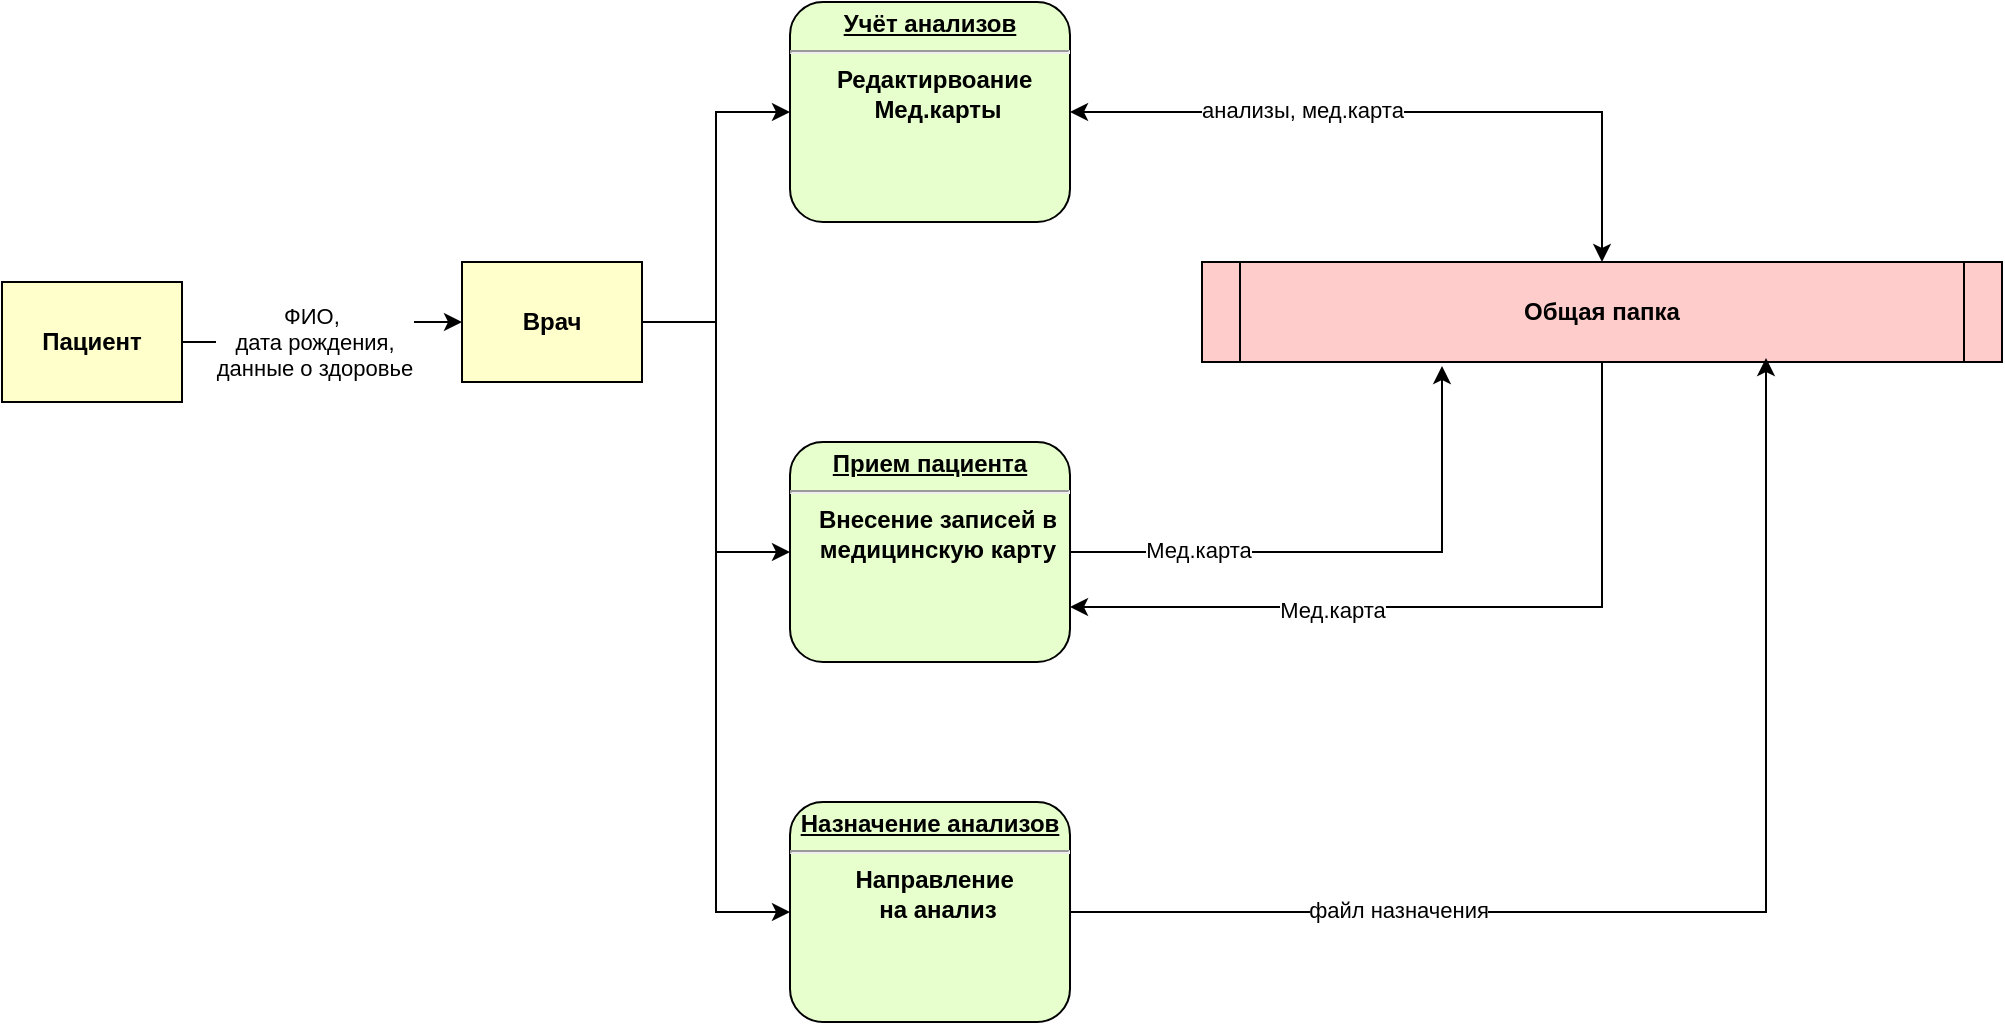 <mxfile version="27.0.9">
  <diagram name="Страница — 1" id="FcZwzyBQphnKyoTef9kh">
    <mxGraphModel dx="1426" dy="2018" grid="1" gridSize="10" guides="1" tooltips="1" connect="1" arrows="1" fold="1" page="1" pageScale="1" pageWidth="827" pageHeight="1169" math="0" shadow="0">
      <root>
        <mxCell id="0" />
        <mxCell id="1" parent="0" />
        <mxCell id="yvR5gRNz9bS0nGadonyT-6" style="edgeStyle=orthogonalEdgeStyle;rounded=0;orthogonalLoop=1;jettySize=auto;html=1;entryX=0;entryY=0.5;entryDx=0;entryDy=0;" edge="1" parent="1" source="yvR5gRNz9bS0nGadonyT-1" target="yvR5gRNz9bS0nGadonyT-3">
          <mxGeometry relative="1" as="geometry" />
        </mxCell>
        <mxCell id="yvR5gRNz9bS0nGadonyT-16" value="ФИО,&amp;nbsp;&lt;div&gt;дата рождения,&lt;/div&gt;&lt;div&gt;данные о здоровье&lt;/div&gt;" style="edgeLabel;html=1;align=center;verticalAlign=middle;resizable=0;points=[];" vertex="1" connectable="0" parent="yvR5gRNz9bS0nGadonyT-6">
          <mxGeometry x="-0.125" relative="1" as="geometry">
            <mxPoint as="offset" />
          </mxGeometry>
        </mxCell>
        <mxCell id="yvR5gRNz9bS0nGadonyT-1" value="Пациент" style="whiteSpace=wrap;align=center;verticalAlign=middle;fontStyle=1;strokeWidth=1;fillColor=#FFFFCC" vertex="1" parent="1">
          <mxGeometry x="20" y="90" width="90" height="60" as="geometry" />
        </mxCell>
        <mxCell id="yvR5gRNz9bS0nGadonyT-10" style="edgeStyle=orthogonalEdgeStyle;rounded=0;orthogonalLoop=1;jettySize=auto;html=1;exitX=0.5;exitY=1;exitDx=0;exitDy=0;entryX=1;entryY=0.75;entryDx=0;entryDy=0;" edge="1" parent="1" source="yvR5gRNz9bS0nGadonyT-2" target="yvR5gRNz9bS0nGadonyT-4">
          <mxGeometry relative="1" as="geometry" />
        </mxCell>
        <mxCell id="yvR5gRNz9bS0nGadonyT-11" value="Мед.карта" style="edgeLabel;html=1;align=center;verticalAlign=middle;resizable=0;points=[];" vertex="1" connectable="0" parent="yvR5gRNz9bS0nGadonyT-10">
          <mxGeometry x="0.326" y="1" relative="1" as="geometry">
            <mxPoint as="offset" />
          </mxGeometry>
        </mxCell>
        <mxCell id="yvR5gRNz9bS0nGadonyT-2" value="Общая папка" style="shape=process;whiteSpace=wrap;align=center;verticalAlign=middle;size=0.048;fontStyle=1;strokeWidth=1;fillColor=#FFCCCC" vertex="1" parent="1">
          <mxGeometry x="620" y="80" width="400" height="50" as="geometry" />
        </mxCell>
        <mxCell id="yvR5gRNz9bS0nGadonyT-7" style="edgeStyle=orthogonalEdgeStyle;rounded=0;orthogonalLoop=1;jettySize=auto;html=1;entryX=0;entryY=0.5;entryDx=0;entryDy=0;" edge="1" parent="1" source="yvR5gRNz9bS0nGadonyT-3" target="yvR5gRNz9bS0nGadonyT-5">
          <mxGeometry relative="1" as="geometry" />
        </mxCell>
        <mxCell id="yvR5gRNz9bS0nGadonyT-3" value="Врач" style="whiteSpace=wrap;align=center;verticalAlign=middle;fontStyle=1;strokeWidth=1;fillColor=#FFFFCC" vertex="1" parent="1">
          <mxGeometry x="250" y="80" width="90" height="60" as="geometry" />
        </mxCell>
        <mxCell id="yvR5gRNz9bS0nGadonyT-8" style="edgeStyle=orthogonalEdgeStyle;rounded=0;orthogonalLoop=1;jettySize=auto;html=1;entryX=1;entryY=0.5;entryDx=0;entryDy=0;endArrow=none;startFill=1;startArrow=classic;" edge="1" parent="1" source="yvR5gRNz9bS0nGadonyT-4" target="yvR5gRNz9bS0nGadonyT-3">
          <mxGeometry relative="1" as="geometry" />
        </mxCell>
        <mxCell id="yvR5gRNz9bS0nGadonyT-4" value="&lt;p style=&quot;margin: 0px; margin-top: 4px; text-align: center; text-decoration: underline;&quot;&gt;&lt;strong&gt;Прием пациента&lt;/strong&gt;&lt;/p&gt;&lt;hr&gt;&lt;p style=&quot;margin: 0px; margin-left: 8px;&quot;&gt;Внесение записей в&lt;/p&gt;&lt;p style=&quot;margin: 0px; margin-left: 8px;&quot;&gt;медицинскую карту&lt;/p&gt;" style="verticalAlign=middle;align=center;overflow=fill;fontSize=12;fontFamily=Helvetica;html=1;rounded=1;fontStyle=1;strokeWidth=1;fillColor=#E6FFCC" vertex="1" parent="1">
          <mxGeometry x="414" y="170" width="140" height="110" as="geometry" />
        </mxCell>
        <mxCell id="yvR5gRNz9bS0nGadonyT-14" style="edgeStyle=orthogonalEdgeStyle;rounded=0;orthogonalLoop=1;jettySize=auto;html=1;entryX=0.5;entryY=0;entryDx=0;entryDy=0;startArrow=classic;startFill=1;endArrow=classic;endFill=1;" edge="1" parent="1" source="yvR5gRNz9bS0nGadonyT-5" target="yvR5gRNz9bS0nGadonyT-2">
          <mxGeometry relative="1" as="geometry" />
        </mxCell>
        <mxCell id="yvR5gRNz9bS0nGadonyT-15" value="анализы, мед.карта" style="edgeLabel;html=1;align=center;verticalAlign=middle;resizable=0;points=[];" vertex="1" connectable="0" parent="yvR5gRNz9bS0nGadonyT-14">
          <mxGeometry x="-0.32" y="1" relative="1" as="geometry">
            <mxPoint as="offset" />
          </mxGeometry>
        </mxCell>
        <mxCell id="yvR5gRNz9bS0nGadonyT-5" value="&lt;p style=&quot;margin: 0px; margin-top: 4px; text-align: center; text-decoration: underline;&quot;&gt;Учёт анализов&lt;/p&gt;&lt;hr&gt;&lt;p style=&quot;margin: 0px; margin-left: 8px;&quot;&gt;Редактирвоание&amp;nbsp;&lt;/p&gt;&lt;p style=&quot;margin: 0px; margin-left: 8px;&quot;&gt;Мед.карты&lt;/p&gt;" style="verticalAlign=middle;align=center;overflow=fill;fontSize=12;fontFamily=Helvetica;html=1;rounded=1;fontStyle=1;strokeWidth=1;fillColor=#E6FFCC" vertex="1" parent="1">
          <mxGeometry x="414" y="-50" width="140" height="110" as="geometry" />
        </mxCell>
        <mxCell id="yvR5gRNz9bS0nGadonyT-9" style="edgeStyle=orthogonalEdgeStyle;rounded=0;orthogonalLoop=1;jettySize=auto;html=1;exitX=1;exitY=0.5;exitDx=0;exitDy=0;entryX=0.3;entryY=1.04;entryDx=0;entryDy=0;entryPerimeter=0;" edge="1" parent="1" source="yvR5gRNz9bS0nGadonyT-4" target="yvR5gRNz9bS0nGadonyT-2">
          <mxGeometry relative="1" as="geometry" />
        </mxCell>
        <mxCell id="yvR5gRNz9bS0nGadonyT-12" value="Мед.карта" style="edgeLabel;html=1;align=center;verticalAlign=middle;resizable=0;points=[];" vertex="1" connectable="0" parent="yvR5gRNz9bS0nGadonyT-9">
          <mxGeometry x="-0.541" y="1" relative="1" as="geometry">
            <mxPoint as="offset" />
          </mxGeometry>
        </mxCell>
        <mxCell id="yvR5gRNz9bS0nGadonyT-19" style="edgeStyle=orthogonalEdgeStyle;rounded=0;orthogonalLoop=1;jettySize=auto;html=1;exitX=0;exitY=0.5;exitDx=0;exitDy=0;entryX=1;entryY=0.5;entryDx=0;entryDy=0;startArrow=classic;startFill=1;endArrow=none;" edge="1" parent="1" source="yvR5gRNz9bS0nGadonyT-18" target="yvR5gRNz9bS0nGadonyT-3">
          <mxGeometry relative="1" as="geometry" />
        </mxCell>
        <mxCell id="yvR5gRNz9bS0nGadonyT-18" value="&lt;p style=&quot;margin: 0px; margin-top: 4px; text-align: center; text-decoration: underline;&quot;&gt;&lt;strong&gt;Назначение анализов&lt;/strong&gt;&lt;/p&gt;&lt;hr&gt;&lt;p style=&quot;margin: 0px; margin-left: 8px;&quot;&gt;Направление&amp;nbsp;&lt;/p&gt;&lt;p style=&quot;margin: 0px; margin-left: 8px;&quot;&gt;на анализ&lt;/p&gt;" style="verticalAlign=middle;align=center;overflow=fill;fontSize=12;fontFamily=Helvetica;html=1;rounded=1;fontStyle=1;strokeWidth=1;fillColor=#E6FFCC" vertex="1" parent="1">
          <mxGeometry x="414" y="350" width="140" height="110" as="geometry" />
        </mxCell>
        <mxCell id="yvR5gRNz9bS0nGadonyT-20" style="edgeStyle=orthogonalEdgeStyle;rounded=0;orthogonalLoop=1;jettySize=auto;html=1;exitX=1;exitY=0.5;exitDx=0;exitDy=0;entryX=0.705;entryY=0.96;entryDx=0;entryDy=0;entryPerimeter=0;" edge="1" parent="1" source="yvR5gRNz9bS0nGadonyT-18" target="yvR5gRNz9bS0nGadonyT-2">
          <mxGeometry relative="1" as="geometry" />
        </mxCell>
        <mxCell id="yvR5gRNz9bS0nGadonyT-21" value="файл назначения" style="edgeLabel;html=1;align=center;verticalAlign=middle;resizable=0;points=[];" vertex="1" connectable="0" parent="yvR5gRNz9bS0nGadonyT-20">
          <mxGeometry x="-0.475" y="1" relative="1" as="geometry">
            <mxPoint as="offset" />
          </mxGeometry>
        </mxCell>
      </root>
    </mxGraphModel>
  </diagram>
</mxfile>
